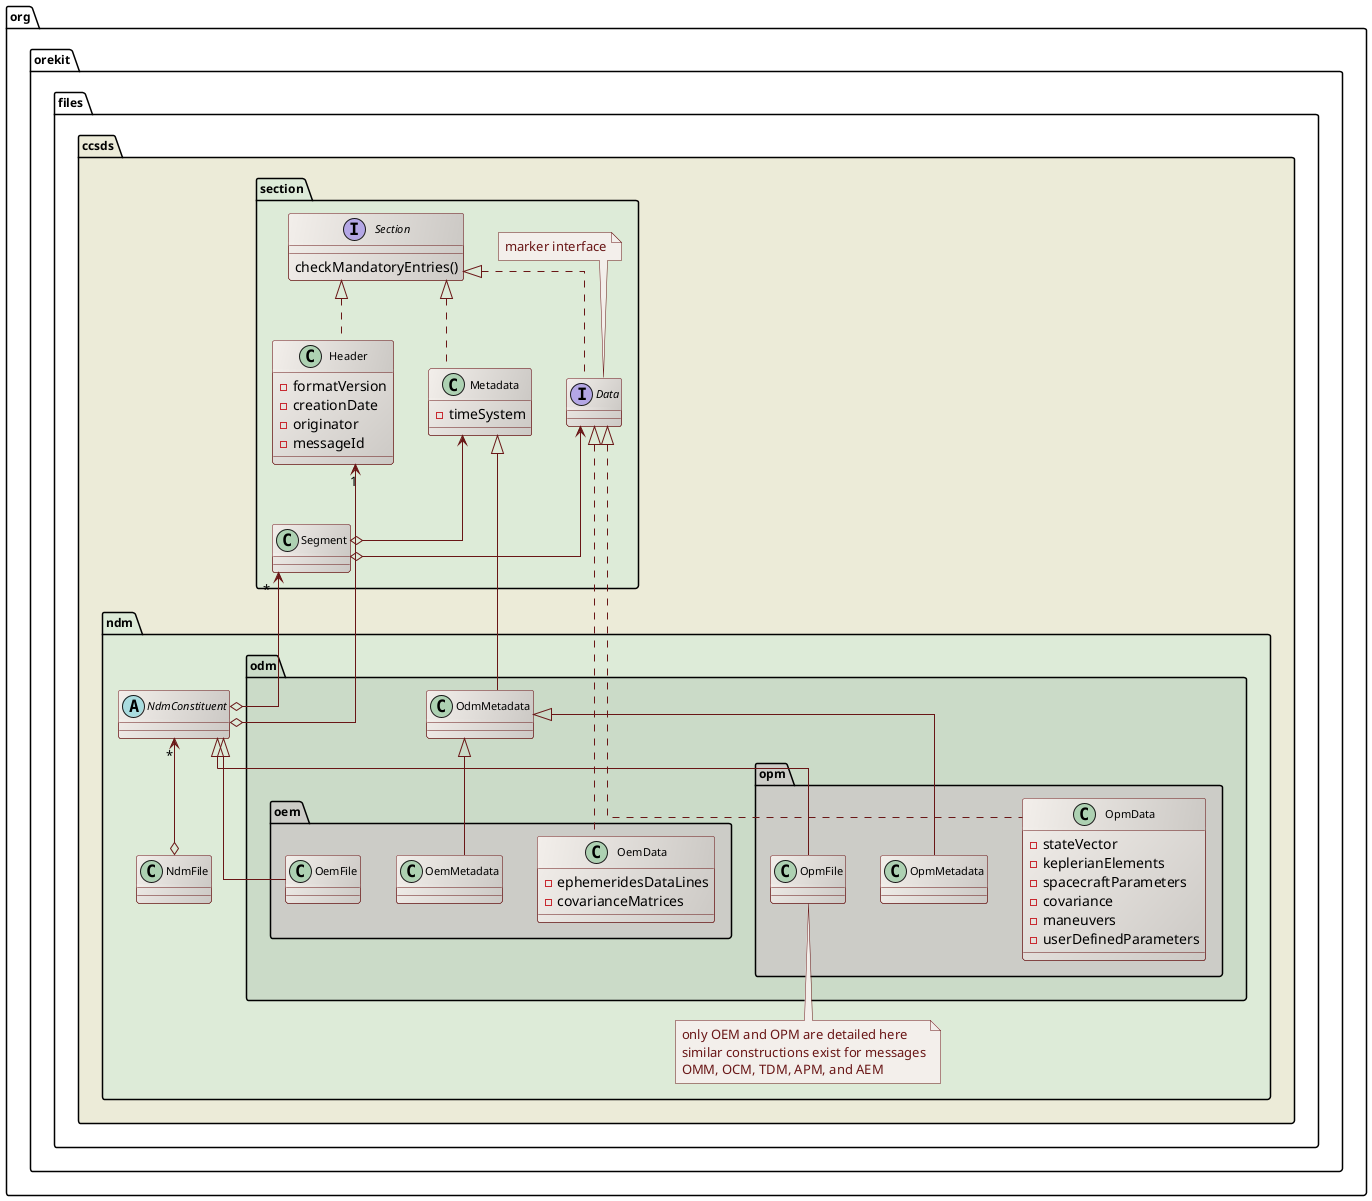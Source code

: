 ' Copyright 2002-2021 CS GROUP
' Licensed to CS GROUP (CS) under one or more
' contributor license agreements.  See the NOTICE file distributed with
' this work for additional information regarding copyright ownership.
' CS licenses this file to You under the Apache License, Version 2.0
' (the "License"); you may not use this file except in compliance with
' the License.  You may obtain a copy of the License at
'
'   http://www.apache.org/licenses/LICENSE-2.0
'
' Unless required by applicable law or agreed to in writing, software
' distributed under the License is distributed on an "AS IS" BASIS,
' WITHOUT WARRANTIES OR CONDITIONS OF ANY KIND, either express or implied.
' See the License for the specific language governing permissions and
' limitations under the License.

@startuml

  skinparam svek                  true
  skinparam ClassBackgroundColor  #F3EFEB/CCC9C5
  skinparam ClassArrowColor       #691616
  skinparam ClassBorderColor      #691616
  skinparam NoteBackgroundColor   #F3EFEB
  skinparam NoteBorderColor       #691616
  skinparam NoteFontColor         #691616
  skinparam ClassFontSize         11
  skinparam PackageFontSize       12
  skinparam linetype              ortho

  package org.orekit.files.ccsds #ECEBD8 {

    package section #DDEBD8 {
      interface Section {
        checkMandatoryEntries()
      }
      class Header {
       -formatVersion
       -creationDate
       -originator
       -messageId
      }
      class Metadata {
        -timeSystem
      }
      interface Data
      note top
      marker interface
      end note
      class Segment
      Section  <|.. Header
      Section  <|.. Metadata
      Section  <|.. Data
      Metadata <--o Segment
      Data     <--o Segment
    }

    package ndm #DDEBD8 {

      package odm #CBDBC8 {

        class OdmMetadata
        Metadata <|-- OdmMetadata

        package oem #CCCCC7 {
          class OemData {
            -ephemeridesDataLines
            -covarianceMatrices
          }
          class OemMetadata
          class OemFile
          Data <|.. OemData
          OdmMetadata <|-- OemMetadata
        }

        package opm #CCCCC7 {
          class OpmMetadata
          class OpmData {
            - stateVector
            - keplerianElements
            - spacecraftParameters
            - covariance
            - maneuvers
            - userDefinedParameters
          }
          class OpmFile
          OdmMetadata <|-- OpmMetadata
          Data <|.. OpmData
         }

      }
      note bottom
        only OEM and OPM are detailed here
        similar constructions exist for messages
        OMM, OCM, TDM, APM, and AEM
      end note

      abstract class NdmConstituent
      class NdmFile

      NdmConstituent <|-- OemFile
      NdmConstituent <|-- OpmFile
      Header  "1" <--o NdmConstituent
      Segment "*" <--o NdmConstituent
      NdmConstituent "*" <--o NdmFile

    }
  }
@enduml
